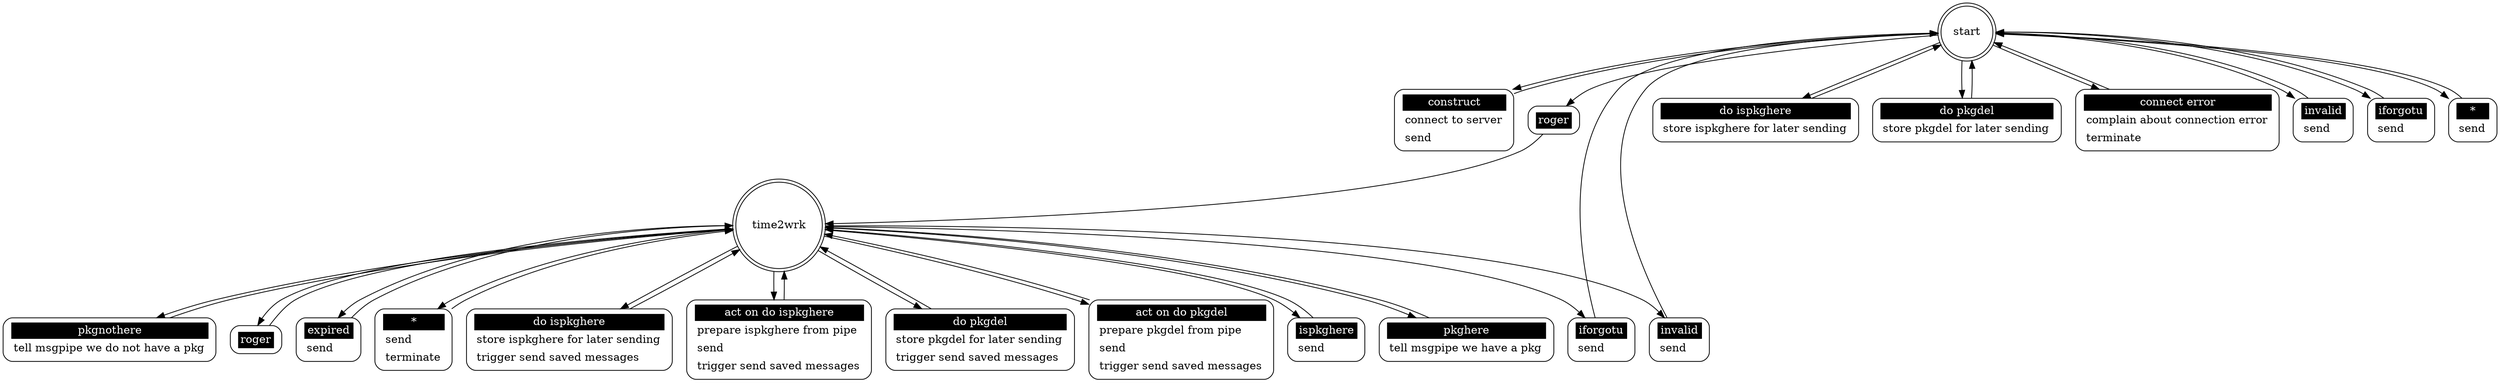 ## Automatically generated from pkgfiler_grapher.xml by gsl
digraph "pkgfiler_grapher" {

 "start" [shape = "doublecircle"];
 "start construct" [shape = "Mrecord" style = solid label = <<table border="0" cellborder="0" cellpadding="3" bgcolor="white"><tr><td bgcolor="black" align="center" colspan="2"><font color="white">construct</font></td></tr><tr><td align="left" port="r3">connect to server</td></tr><tr><td align="left" port="r3">send</td></tr></table>>];
 "start" -> "start construct";
 "start construct" -> "start";
 "start roger" [shape = "Mrecord" style = solid label = <<table border="0" cellborder="0" cellpadding="3" bgcolor="white"><tr><td bgcolor="black" align="center" colspan="2"><font color="white">roger</font></td></tr></table>>];
 "start" -> "start roger";
 "start roger" -> "time2wrk";
 "start do ispkghere" [shape = "Mrecord" style = solid label = <<table border="0" cellborder="0" cellpadding="3" bgcolor="white"><tr><td bgcolor="black" align="center" colspan="2"><font color="white">do ispkghere</font></td></tr><tr><td align="left" port="r3">store ispkghere for later sending</td></tr></table>>];
 "start" -> "start do ispkghere";
 "start do ispkghere" -> "start";
 "start do pkgdel" [shape = "Mrecord" style = solid label = <<table border="0" cellborder="0" cellpadding="3" bgcolor="white"><tr><td bgcolor="black" align="center" colspan="2"><font color="white">do pkgdel</font></td></tr><tr><td align="left" port="r3">store pkgdel for later sending</td></tr></table>>];
 "start" -> "start do pkgdel";
 "start do pkgdel" -> "start";
 "start connect error" [shape = "Mrecord" style = solid label = <<table border="0" cellborder="0" cellpadding="3" bgcolor="white"><tr><td bgcolor="black" align="center" colspan="2"><font color="white">connect error</font></td></tr><tr><td align="left" port="r3">complain about connection error</td></tr><tr><td align="left" port="r3">terminate</td></tr></table>>];
 "start" -> "start connect error";
 "start connect error" -> "start";
 "start invalid" [shape = "Mrecord" style = solid label = <<table border="0" cellborder="0" cellpadding="3" bgcolor="white"><tr><td bgcolor="black" align="center" colspan="2"><font color="white">invalid</font></td></tr><tr><td align="left" port="r3">send</td></tr></table>>];
 "start" -> "start invalid";
 "start invalid" -> "start";
 "start iforgotu" [shape = "Mrecord" style = solid label = <<table border="0" cellborder="0" cellpadding="3" bgcolor="white"><tr><td bgcolor="black" align="center" colspan="2"><font color="white">iforgotu</font></td></tr><tr><td align="left" port="r3">send</td></tr></table>>];
 "start" -> "start iforgotu";
 "start iforgotu" -> "start";
 "start *" [shape = "Mrecord" style = solid label = <<table border="0" cellborder="0" cellpadding="3" bgcolor="white"><tr><td bgcolor="black" align="center" colspan="2"><font color="white">*</font></td></tr><tr><td align="left" port="r3">send</td></tr></table>>];
 "start" -> "start *";
 "start *" -> "start";

 "time2wrk" [shape = "doublecircle"];
 "time2wrk do ispkghere" [shape = "Mrecord" style = solid label = <<table border="0" cellborder="0" cellpadding="3" bgcolor="white"><tr><td bgcolor="black" align="center" colspan="2"><font color="white">do ispkghere</font></td></tr><tr><td align="left" port="r3">store ispkghere for later sending</td></tr><tr><td align="left" port="r3">trigger send saved messages</td></tr></table>>];
 "time2wrk" -> "time2wrk do ispkghere";
 "time2wrk do ispkghere" -> "time2wrk";
 "time2wrk act on do ispkghere" [shape = "Mrecord" style = solid label = <<table border="0" cellborder="0" cellpadding="3" bgcolor="white"><tr><td bgcolor="black" align="center" colspan="2"><font color="white">act on do ispkghere</font></td></tr><tr><td align="left" port="r3">prepare ispkghere from pipe</td></tr><tr><td align="left" port="r3">send</td></tr><tr><td align="left" port="r3">trigger send saved messages</td></tr></table>>];
 "time2wrk" -> "time2wrk act on do ispkghere";
 "time2wrk act on do ispkghere" -> "time2wrk";
 "time2wrk do pkgdel" [shape = "Mrecord" style = solid label = <<table border="0" cellborder="0" cellpadding="3" bgcolor="white"><tr><td bgcolor="black" align="center" colspan="2"><font color="white">do pkgdel</font></td></tr><tr><td align="left" port="r3">store pkgdel for later sending</td></tr><tr><td align="left" port="r3">trigger send saved messages</td></tr></table>>];
 "time2wrk" -> "time2wrk do pkgdel";
 "time2wrk do pkgdel" -> "time2wrk";
 "time2wrk act on do pkgdel" [shape = "Mrecord" style = solid label = <<table border="0" cellborder="0" cellpadding="3" bgcolor="white"><tr><td bgcolor="black" align="center" colspan="2"><font color="white">act on do pkgdel</font></td></tr><tr><td align="left" port="r3">prepare pkgdel from pipe</td></tr><tr><td align="left" port="r3">send</td></tr><tr><td align="left" port="r3">trigger send saved messages</td></tr></table>>];
 "time2wrk" -> "time2wrk act on do pkgdel";
 "time2wrk act on do pkgdel" -> "time2wrk";
 "time2wrk ispkghere" [shape = "Mrecord" style = solid label = <<table border="0" cellborder="0" cellpadding="3" bgcolor="white"><tr><td bgcolor="black" align="center" colspan="2"><font color="white">ispkghere</font></td></tr><tr><td align="left" port="r3">send</td></tr></table>>];
 "time2wrk" -> "time2wrk ispkghere";
 "time2wrk ispkghere" -> "time2wrk";
 "time2wrk pkghere" [shape = "Mrecord" style = solid label = <<table border="0" cellborder="0" cellpadding="3" bgcolor="white"><tr><td bgcolor="black" align="center" colspan="2"><font color="white">pkghere</font></td></tr><tr><td align="left" port="r3">tell msgpipe we have a pkg</td></tr></table>>];
 "time2wrk" -> "time2wrk pkghere";
 "time2wrk pkghere" -> "time2wrk";
 "time2wrk pkgnothere" [shape = "Mrecord" style = solid label = <<table border="0" cellborder="0" cellpadding="3" bgcolor="white"><tr><td bgcolor="black" align="center" colspan="2"><font color="white">pkgnothere</font></td></tr><tr><td align="left" port="r3">tell msgpipe we do not have a pkg</td></tr></table>>];
 "time2wrk" -> "time2wrk pkgnothere";
 "time2wrk pkgnothere" -> "time2wrk";
 "time2wrk roger" [shape = "Mrecord" style = solid label = <<table border="0" cellborder="0" cellpadding="3" bgcolor="white"><tr><td bgcolor="black" align="center" colspan="2"><font color="white">roger</font></td></tr></table>>];
 "time2wrk" -> "time2wrk roger";
 "time2wrk roger" -> "time2wrk";
 "time2wrk expired" [shape = "Mrecord" style = solid label = <<table border="0" cellborder="0" cellpadding="3" bgcolor="white"><tr><td bgcolor="black" align="center" colspan="2"><font color="white">expired</font></td></tr><tr><td align="left" port="r3">send</td></tr></table>>];
 "time2wrk" -> "time2wrk expired";
 "time2wrk expired" -> "time2wrk";
 "time2wrk *" [shape = "Mrecord" style = solid label = <<table border="0" cellborder="0" cellpadding="3" bgcolor="white"><tr><td bgcolor="black" align="center" colspan="2"><font color="white">*</font></td></tr><tr><td align="left" port="r3">send</td></tr><tr><td align="left" port="r3">terminate</td></tr></table>>];
 "time2wrk" -> "time2wrk *";
 "time2wrk *" -> "time2wrk";
 "time2wrk iforgotu" [shape = "Mrecord" style = solid label = <<table border="0" cellborder="0" cellpadding="3" bgcolor="white"><tr><td bgcolor="black" align="center" colspan="2"><font color="white">iforgotu</font></td></tr><tr><td align="left" port="r3">send</td></tr></table>>];
 "time2wrk" -> "time2wrk iforgotu";
 "time2wrk iforgotu" -> "start";
 "time2wrk invalid" [shape = "Mrecord" style = solid label = <<table border="0" cellborder="0" cellpadding="3" bgcolor="white"><tr><td bgcolor="black" align="center" colspan="2"><font color="white">invalid</font></td></tr><tr><td align="left" port="r3">send</td></tr></table>>];
 "time2wrk" -> "time2wrk invalid";
 "time2wrk invalid" -> "start";
}
